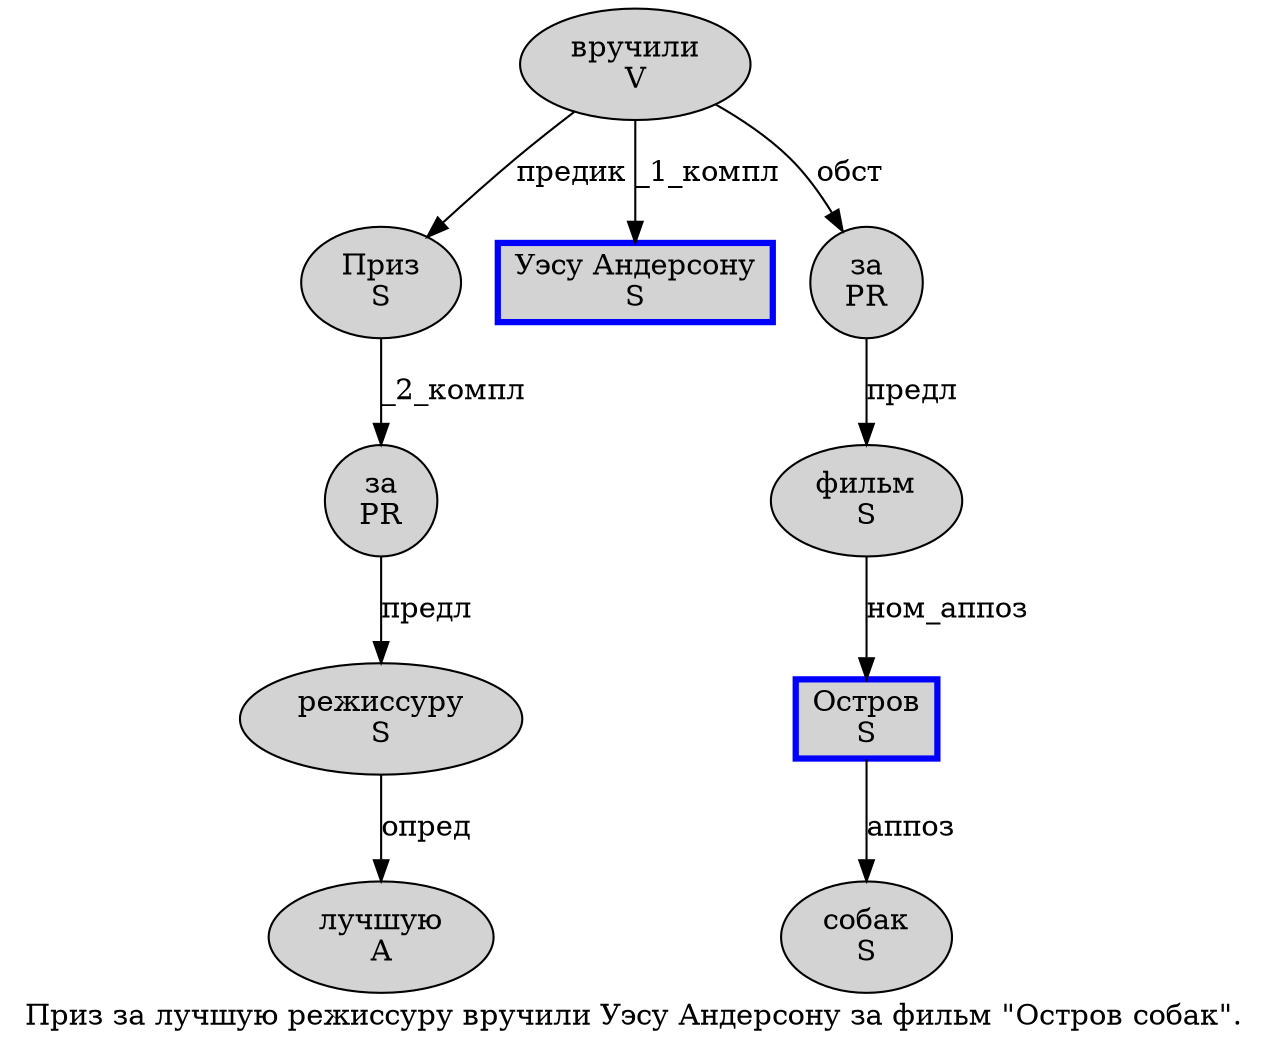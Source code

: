 digraph SENTENCE_1265 {
	graph [label="Приз за лучшую режиссуру вручили Уэсу Андерсону за фильм \"Остров собак\"."]
	node [style=filled]
		0 [label="Приз
S" color="" fillcolor=lightgray penwidth=1 shape=ellipse]
		1 [label="за
PR" color="" fillcolor=lightgray penwidth=1 shape=ellipse]
		2 [label="лучшую
A" color="" fillcolor=lightgray penwidth=1 shape=ellipse]
		3 [label="режиссуру
S" color="" fillcolor=lightgray penwidth=1 shape=ellipse]
		4 [label="вручили
V" color="" fillcolor=lightgray penwidth=1 shape=ellipse]
		5 [label="Уэсу Андерсону
S" color=blue fillcolor=lightgray penwidth=3 shape=box]
		6 [label="за
PR" color="" fillcolor=lightgray penwidth=1 shape=ellipse]
		7 [label="фильм
S" color="" fillcolor=lightgray penwidth=1 shape=ellipse]
		9 [label="Остров
S" color=blue fillcolor=lightgray penwidth=3 shape=box]
		10 [label="собак
S" color="" fillcolor=lightgray penwidth=1 shape=ellipse]
			9 -> 10 [label="аппоз"]
			7 -> 9 [label="ном_аппоз"]
			3 -> 2 [label="опред"]
			6 -> 7 [label="предл"]
			0 -> 1 [label="_2_компл"]
			1 -> 3 [label="предл"]
			4 -> 0 [label="предик"]
			4 -> 5 [label="_1_компл"]
			4 -> 6 [label="обст"]
}